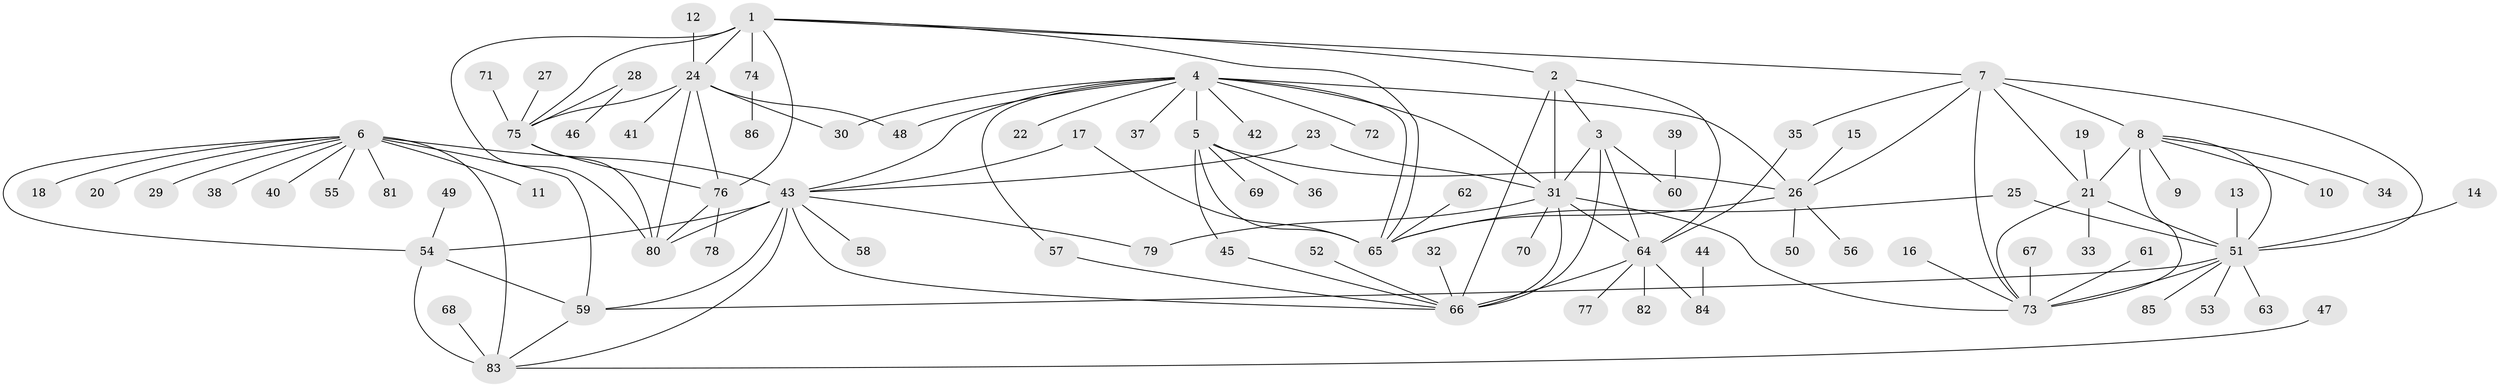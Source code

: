 // original degree distribution, {7: 0.05737704918032787, 9: 0.00819672131147541, 10: 0.04918032786885246, 6: 0.02459016393442623, 11: 0.02459016393442623, 5: 0.01639344262295082, 8: 0.04918032786885246, 13: 0.01639344262295082, 1: 0.5655737704918032, 2: 0.1557377049180328, 3: 0.03278688524590164}
// Generated by graph-tools (version 1.1) at 2025/37/03/04/25 23:37:33]
// undirected, 86 vertices, 127 edges
graph export_dot {
  node [color=gray90,style=filled];
  1;
  2;
  3;
  4;
  5;
  6;
  7;
  8;
  9;
  10;
  11;
  12;
  13;
  14;
  15;
  16;
  17;
  18;
  19;
  20;
  21;
  22;
  23;
  24;
  25;
  26;
  27;
  28;
  29;
  30;
  31;
  32;
  33;
  34;
  35;
  36;
  37;
  38;
  39;
  40;
  41;
  42;
  43;
  44;
  45;
  46;
  47;
  48;
  49;
  50;
  51;
  52;
  53;
  54;
  55;
  56;
  57;
  58;
  59;
  60;
  61;
  62;
  63;
  64;
  65;
  66;
  67;
  68;
  69;
  70;
  71;
  72;
  73;
  74;
  75;
  76;
  77;
  78;
  79;
  80;
  81;
  82;
  83;
  84;
  85;
  86;
  1 -- 2 [weight=1.0];
  1 -- 7 [weight=1.0];
  1 -- 24 [weight=2.0];
  1 -- 65 [weight=1.0];
  1 -- 74 [weight=1.0];
  1 -- 75 [weight=2.0];
  1 -- 76 [weight=2.0];
  1 -- 80 [weight=2.0];
  2 -- 3 [weight=2.0];
  2 -- 31 [weight=2.0];
  2 -- 64 [weight=2.0];
  2 -- 66 [weight=2.0];
  3 -- 31 [weight=1.0];
  3 -- 60 [weight=1.0];
  3 -- 64 [weight=1.0];
  3 -- 66 [weight=1.0];
  4 -- 5 [weight=4.0];
  4 -- 22 [weight=1.0];
  4 -- 26 [weight=2.0];
  4 -- 30 [weight=1.0];
  4 -- 31 [weight=1.0];
  4 -- 37 [weight=1.0];
  4 -- 42 [weight=1.0];
  4 -- 43 [weight=1.0];
  4 -- 48 [weight=1.0];
  4 -- 57 [weight=1.0];
  4 -- 65 [weight=2.0];
  4 -- 72 [weight=1.0];
  5 -- 26 [weight=2.0];
  5 -- 36 [weight=1.0];
  5 -- 45 [weight=1.0];
  5 -- 65 [weight=2.0];
  5 -- 69 [weight=1.0];
  6 -- 11 [weight=1.0];
  6 -- 18 [weight=1.0];
  6 -- 20 [weight=1.0];
  6 -- 29 [weight=1.0];
  6 -- 38 [weight=1.0];
  6 -- 40 [weight=1.0];
  6 -- 43 [weight=2.0];
  6 -- 54 [weight=2.0];
  6 -- 55 [weight=1.0];
  6 -- 59 [weight=2.0];
  6 -- 81 [weight=1.0];
  6 -- 83 [weight=2.0];
  7 -- 8 [weight=2.0];
  7 -- 21 [weight=1.0];
  7 -- 26 [weight=1.0];
  7 -- 35 [weight=1.0];
  7 -- 51 [weight=1.0];
  7 -- 73 [weight=1.0];
  8 -- 9 [weight=1.0];
  8 -- 10 [weight=1.0];
  8 -- 21 [weight=2.0];
  8 -- 34 [weight=1.0];
  8 -- 51 [weight=2.0];
  8 -- 73 [weight=2.0];
  12 -- 24 [weight=1.0];
  13 -- 51 [weight=1.0];
  14 -- 51 [weight=1.0];
  15 -- 26 [weight=1.0];
  16 -- 73 [weight=1.0];
  17 -- 43 [weight=1.0];
  17 -- 65 [weight=1.0];
  19 -- 21 [weight=1.0];
  21 -- 33 [weight=1.0];
  21 -- 51 [weight=1.0];
  21 -- 73 [weight=1.0];
  23 -- 31 [weight=1.0];
  23 -- 43 [weight=1.0];
  24 -- 30 [weight=1.0];
  24 -- 41 [weight=1.0];
  24 -- 48 [weight=1.0];
  24 -- 75 [weight=1.0];
  24 -- 76 [weight=1.0];
  24 -- 80 [weight=1.0];
  25 -- 51 [weight=1.0];
  25 -- 65 [weight=1.0];
  26 -- 50 [weight=1.0];
  26 -- 56 [weight=1.0];
  26 -- 65 [weight=1.0];
  27 -- 75 [weight=1.0];
  28 -- 46 [weight=1.0];
  28 -- 75 [weight=1.0];
  31 -- 64 [weight=1.0];
  31 -- 66 [weight=1.0];
  31 -- 70 [weight=1.0];
  31 -- 73 [weight=1.0];
  31 -- 79 [weight=1.0];
  32 -- 66 [weight=1.0];
  35 -- 64 [weight=1.0];
  39 -- 60 [weight=1.0];
  43 -- 54 [weight=1.0];
  43 -- 58 [weight=1.0];
  43 -- 59 [weight=1.0];
  43 -- 66 [weight=1.0];
  43 -- 79 [weight=1.0];
  43 -- 80 [weight=1.0];
  43 -- 83 [weight=1.0];
  44 -- 84 [weight=1.0];
  45 -- 66 [weight=1.0];
  47 -- 83 [weight=1.0];
  49 -- 54 [weight=1.0];
  51 -- 53 [weight=1.0];
  51 -- 59 [weight=1.0];
  51 -- 63 [weight=1.0];
  51 -- 73 [weight=1.0];
  51 -- 85 [weight=1.0];
  52 -- 66 [weight=1.0];
  54 -- 59 [weight=1.0];
  54 -- 83 [weight=1.0];
  57 -- 66 [weight=1.0];
  59 -- 83 [weight=1.0];
  61 -- 73 [weight=1.0];
  62 -- 65 [weight=1.0];
  64 -- 66 [weight=1.0];
  64 -- 77 [weight=1.0];
  64 -- 82 [weight=1.0];
  64 -- 84 [weight=1.0];
  67 -- 73 [weight=1.0];
  68 -- 83 [weight=1.0];
  71 -- 75 [weight=1.0];
  74 -- 86 [weight=1.0];
  75 -- 76 [weight=1.0];
  75 -- 80 [weight=1.0];
  76 -- 78 [weight=1.0];
  76 -- 80 [weight=1.0];
}

